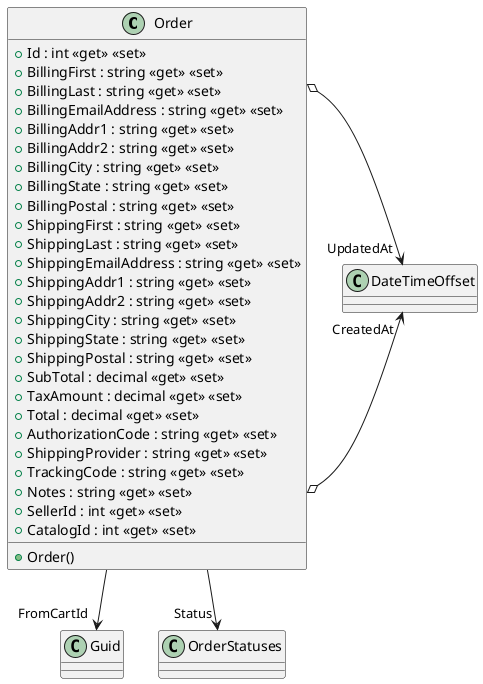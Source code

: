 @startuml
class Order {
    + Order()
    + Id : int <<get>> <<set>>
    + BillingFirst : string <<get>> <<set>>
    + BillingLast : string <<get>> <<set>>
    + BillingEmailAddress : string <<get>> <<set>>
    + BillingAddr1 : string <<get>> <<set>>
    + BillingAddr2 : string <<get>> <<set>>
    + BillingCity : string <<get>> <<set>>
    + BillingState : string <<get>> <<set>>
    + BillingPostal : string <<get>> <<set>>
    + ShippingFirst : string <<get>> <<set>>
    + ShippingLast : string <<get>> <<set>>
    + ShippingEmailAddress : string <<get>> <<set>>
    + ShippingAddr1 : string <<get>> <<set>>
    + ShippingAddr2 : string <<get>> <<set>>
    + ShippingCity : string <<get>> <<set>>
    + ShippingState : string <<get>> <<set>>
    + ShippingPostal : string <<get>> <<set>>
    + SubTotal : decimal <<get>> <<set>>
    + TaxAmount : decimal <<get>> <<set>>
    + Total : decimal <<get>> <<set>>
    + AuthorizationCode : string <<get>> <<set>>
    + ShippingProvider : string <<get>> <<set>>
    + TrackingCode : string <<get>> <<set>>
    + Notes : string <<get>> <<set>>
    + SellerId : int <<get>> <<set>>
    + CatalogId : int <<get>> <<set>>
}
Order --> "FromCartId" Guid
Order o-> "CreatedAt" DateTimeOffset
Order o-> "UpdatedAt" DateTimeOffset
Order --> "Status" OrderStatuses
@enduml
